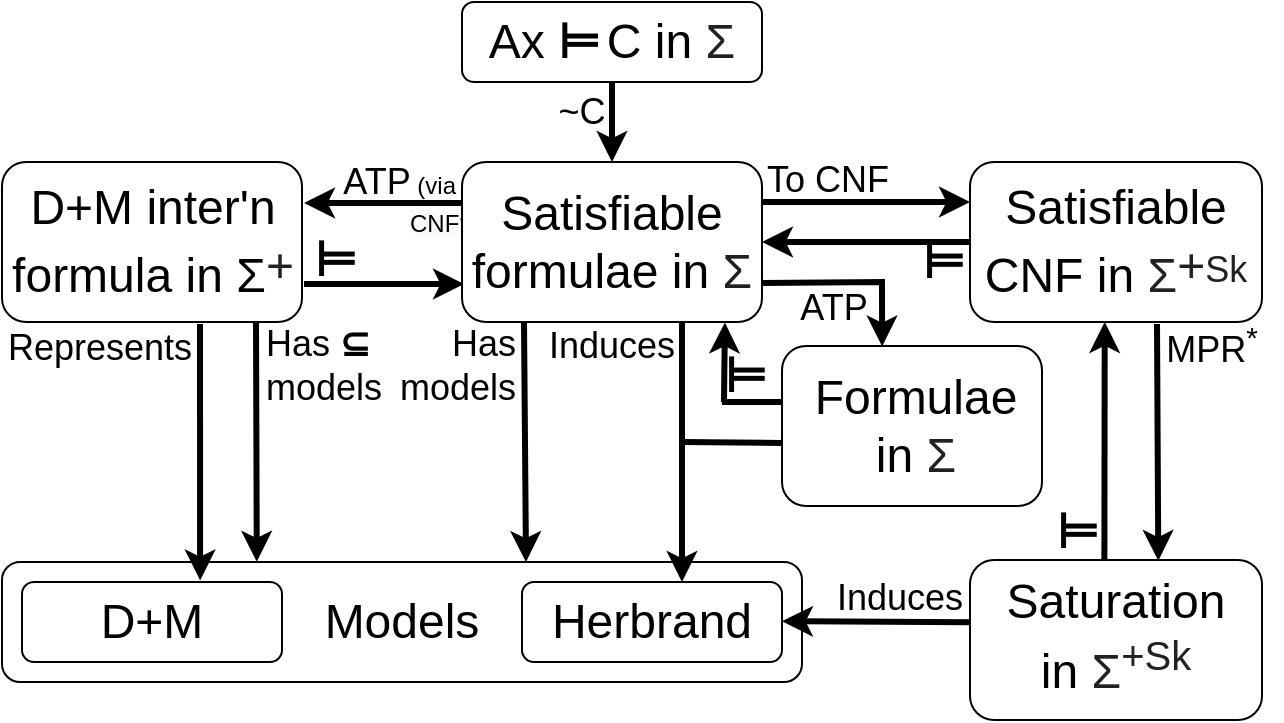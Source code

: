 <mxfile version="22.1.18" type="device">
  <diagram name="Page-1" id="fI80HuzD31ggSRjICT8T">
    <mxGraphModel dx="1114" dy="854" grid="1" gridSize="10" guides="1" tooltips="1" connect="0" arrows="0" fold="1" page="1" pageScale="1" pageWidth="1100" pageHeight="850" math="0" shadow="0">
      <root>
        <mxCell id="0" />
        <mxCell id="1" parent="0" />
        <mxCell id="CB7PObpffi6PR3y4coE4-9" value="" style="endArrow=classic;html=1;rounded=0;strokeWidth=3;exitX=0.5;exitY=1;exitDx=0;exitDy=0;entryX=0.5;entryY=0;entryDx=0;entryDy=0;" parent="1" source="CB7PObpffi6PR3y4coE4-6" target="CB7PObpffi6PR3y4coE4-1" edge="1">
          <mxGeometry width="50" height="50" relative="1" as="geometry">
            <mxPoint x="400" y="460" as="sourcePoint" />
            <mxPoint x="400" y="260" as="targetPoint" />
          </mxGeometry>
        </mxCell>
        <mxCell id="CB7PObpffi6PR3y4coE4-10" value="&lt;font style=&quot;font-size: 18px;&quot;&gt;~C&lt;/font&gt;" style="text;strokeColor=none;align=center;fillColor=none;html=1;verticalAlign=middle;whiteSpace=wrap;rounded=0;" parent="1" vertex="1">
          <mxGeometry x="340" y="200" width="60" height="30" as="geometry" />
        </mxCell>
        <mxCell id="CB7PObpffi6PR3y4coE4-18" value="" style="rounded=1;whiteSpace=wrap;html=1;" parent="1" vertex="1">
          <mxGeometry x="80" y="440" width="400" height="60" as="geometry" />
        </mxCell>
        <mxCell id="CB7PObpffi6PR3y4coE4-20" value="" style="rounded=1;whiteSpace=wrap;html=1;" parent="1" vertex="1">
          <mxGeometry x="340" y="450" width="130" height="40" as="geometry" />
        </mxCell>
        <mxCell id="CB7PObpffi6PR3y4coE4-29" value="&lt;font style=&quot;font-size: 18px;&quot;&gt;ATP&lt;/font&gt;&amp;nbsp;(via" style="text;strokeColor=none;align=right;fillColor=none;html=1;verticalAlign=middle;whiteSpace=wrap;rounded=0;" parent="1" vertex="1">
          <mxGeometry x="209" y="235" width="100" height="30" as="geometry" />
        </mxCell>
        <mxCell id="CB7PObpffi6PR3y4coE4-31" value="" style="endArrow=classic;html=1;rounded=0;strokeWidth=3;entryX=0.167;entryY=-0.083;entryDx=0;entryDy=0;entryPerimeter=0;exitX=0.833;exitY=-0.083;exitDx=0;exitDy=0;exitPerimeter=0;" parent="1" edge="1">
          <mxGeometry width="50" height="50" relative="1" as="geometry">
            <mxPoint x="310.96" y="260.51" as="sourcePoint" />
            <mxPoint x="231.04" y="260.51" as="targetPoint" />
          </mxGeometry>
        </mxCell>
        <mxCell id="CB7PObpffi6PR3y4coE4-32" value="" style="endArrow=classic;html=1;rounded=0;strokeWidth=3;exitX=0.66;exitY=1.013;exitDx=0;exitDy=0;exitPerimeter=0;entryX=0.685;entryY=-0.019;entryDx=0;entryDy=0;entryPerimeter=0;" parent="1" source="CB7PObpffi6PR3y4coE4-25" target="CB7PObpffi6PR3y4coE4-61" edge="1">
          <mxGeometry width="50" height="50" relative="1" as="geometry">
            <mxPoint x="180" y="380" as="sourcePoint" />
            <mxPoint x="180" y="560" as="targetPoint" />
          </mxGeometry>
        </mxCell>
        <mxCell id="CB7PObpffi6PR3y4coE4-33" value="&lt;font style=&quot;font-size: 18px;&quot;&gt;Represents&lt;/font&gt;" style="text;strokeColor=none;align=center;fillColor=none;html=1;verticalAlign=middle;whiteSpace=wrap;rounded=0;" parent="1" vertex="1">
          <mxGeometry x="99" y="318" width="60" height="30" as="geometry" />
        </mxCell>
        <mxCell id="CB7PObpffi6PR3y4coE4-42" value="&lt;font style=&quot;font-size: 24px;&quot;&gt;Herbrand&lt;/font&gt;" style="text;strokeColor=none;align=center;fillColor=none;html=1;verticalAlign=middle;whiteSpace=wrap;rounded=0;" parent="1" vertex="1">
          <mxGeometry x="375" y="455" width="60" height="30" as="geometry" />
        </mxCell>
        <mxCell id="CB7PObpffi6PR3y4coE4-46" value="" style="endArrow=classic;html=1;rounded=0;strokeWidth=3;entryX=0.686;entryY=0.005;entryDx=0;entryDy=0;entryPerimeter=0;" parent="1" edge="1">
          <mxGeometry width="50" height="50" relative="1" as="geometry">
            <mxPoint x="657.5" y="321" as="sourcePoint" />
            <mxPoint x="658.156" y="439.4" as="targetPoint" />
          </mxGeometry>
        </mxCell>
        <mxCell id="CB7PObpffi6PR3y4coE4-47" value="&lt;font style=&quot;font-size: 18px;&quot;&gt;MPR&lt;sup&gt;*&lt;/sup&gt;&lt;/font&gt;" style="text;strokeColor=none;align=center;fillColor=none;html=1;verticalAlign=middle;whiteSpace=wrap;rounded=0;" parent="1" vertex="1">
          <mxGeometry x="650" y="317" width="70" height="30" as="geometry" />
        </mxCell>
        <mxCell id="CB7PObpffi6PR3y4coE4-61" value="" style="rounded=1;whiteSpace=wrap;html=1;" parent="1" vertex="1">
          <mxGeometry x="90" y="450" width="130" height="40" as="geometry" />
        </mxCell>
        <mxCell id="CB7PObpffi6PR3y4coE4-70" value="&lt;font style=&quot;font-size: 24px;&quot;&gt;Models&lt;br&gt;&lt;/font&gt;" style="text;strokeColor=none;align=center;fillColor=none;html=1;verticalAlign=middle;whiteSpace=wrap;rounded=0;" parent="1" vertex="1">
          <mxGeometry x="250" y="455" width="60" height="30" as="geometry" />
        </mxCell>
        <mxCell id="CB7PObpffi6PR3y4coE4-72" value="" style="endArrow=classic;html=1;rounded=0;strokeWidth=3;" parent="1" edge="1">
          <mxGeometry width="50" height="50" relative="1" as="geometry">
            <mxPoint x="420" y="320" as="sourcePoint" />
            <mxPoint x="420" y="450" as="targetPoint" />
          </mxGeometry>
        </mxCell>
        <mxCell id="CB7PObpffi6PR3y4coE4-73" value="&lt;font style=&quot;font-size: 18px;&quot;&gt;Induces&lt;br&gt;&lt;/font&gt;" style="text;strokeColor=none;align=center;fillColor=none;html=1;verticalAlign=middle;whiteSpace=wrap;rounded=0;" parent="1" vertex="1">
          <mxGeometry x="355" y="317" width="60" height="30" as="geometry" />
        </mxCell>
        <mxCell id="CB7PObpffi6PR3y4coE4-75" value="" style="endArrow=classic;html=1;rounded=0;strokeWidth=3;" parent="1" edge="1">
          <mxGeometry width="50" height="50" relative="1" as="geometry">
            <mxPoint x="341" y="320" as="sourcePoint" />
            <mxPoint x="342" y="440" as="targetPoint" />
          </mxGeometry>
        </mxCell>
        <mxCell id="CB7PObpffi6PR3y4coE4-76" value="&lt;font style=&quot;font-size: 18px;&quot;&gt;Has&lt;br&gt;&lt;div style=&quot;&quot;&gt;&lt;span style=&quot;background-color: initial;&quot;&gt;models&lt;/span&gt;&lt;/div&gt;&lt;/font&gt;" style="text;strokeColor=none;align=right;fillColor=none;html=1;verticalAlign=middle;whiteSpace=wrap;rounded=0;" parent="1" vertex="1">
          <mxGeometry x="279" y="327" width="60" height="30" as="geometry" />
        </mxCell>
        <mxCell id="CB7PObpffi6PR3y4coE4-84" value="" style="endArrow=classic;html=1;rounded=0;strokeWidth=3;exitX=0;exitY=0.5;exitDx=0;exitDy=0;" parent="1" source="CB7PObpffi6PR3y4coE4-13" edge="1">
          <mxGeometry width="50" height="50" relative="1" as="geometry">
            <mxPoint x="539.92" y="279.0" as="sourcePoint" />
            <mxPoint x="460" y="280" as="targetPoint" />
          </mxGeometry>
        </mxCell>
        <mxCell id="CB7PObpffi6PR3y4coE4-16" value="" style="endArrow=classic;html=1;rounded=0;strokeWidth=3;entryX=0;entryY=0.25;entryDx=0;entryDy=0;" parent="1" target="CB7PObpffi6PR3y4coE4-13" edge="1">
          <mxGeometry width="50" height="50" relative="1" as="geometry">
            <mxPoint x="460" y="260" as="sourcePoint" />
            <mxPoint x="330" y="390" as="targetPoint" />
          </mxGeometry>
        </mxCell>
        <mxCell id="CB7PObpffi6PR3y4coE4-17" value="&lt;font style=&quot;font-size: 18px;&quot;&gt;To CNF&lt;/font&gt;" style="text;strokeColor=none;align=center;fillColor=none;html=1;verticalAlign=middle;whiteSpace=wrap;rounded=0;" parent="1" vertex="1">
          <mxGeometry x="433" y="234" width="120" height="30" as="geometry" />
        </mxCell>
        <mxCell id="CB7PObpffi6PR3y4coE4-86" value="" style="endArrow=classic;html=1;rounded=0;strokeWidth=3;entryX=0;entryY=0.25;entryDx=0;entryDy=0;" parent="1" edge="1">
          <mxGeometry width="50" height="50" relative="1" as="geometry">
            <mxPoint x="231" y="301" as="sourcePoint" />
            <mxPoint x="311" y="301" as="targetPoint" />
          </mxGeometry>
        </mxCell>
        <mxCell id="CB7PObpffi6PR3y4coE4-87" value="&lt;font style=&quot;&quot;&gt;&lt;b style=&quot;&quot;&gt;&lt;font style=&quot;font-size: 24px;&quot;&gt;⊨&lt;/font&gt;&lt;/b&gt;&lt;/font&gt;" style="text;strokeColor=none;align=center;fillColor=none;html=1;verticalAlign=middle;whiteSpace=wrap;rounded=0;" parent="1" vertex="1">
          <mxGeometry x="225" y="279" width="44" height="20" as="geometry" />
        </mxCell>
        <mxCell id="CB7PObpffi6PR3y4coE4-88" value="&lt;font style=&quot;&quot;&gt;&lt;b style=&quot;&quot;&gt;&lt;font style=&quot;font-size: 24px;&quot;&gt;⊨&lt;/font&gt;&lt;/b&gt;&lt;/font&gt;" style="text;strokeColor=none;align=center;fillColor=none;html=1;verticalAlign=middle;whiteSpace=wrap;rounded=0;" parent="1" vertex="1">
          <mxGeometry x="529" y="280" width="44" height="20" as="geometry" />
        </mxCell>
        <mxCell id="CB7PObpffi6PR3y4coE4-89" value="" style="endArrow=classic;html=1;rounded=0;strokeWidth=3;entryX=0.296;entryY=-0.002;entryDx=0;entryDy=0;entryPerimeter=0;" parent="1" edge="1">
          <mxGeometry width="50" height="50" relative="1" as="geometry">
            <mxPoint x="207" y="320" as="sourcePoint" />
            <mxPoint x="207.4" y="439.88" as="targetPoint" />
          </mxGeometry>
        </mxCell>
        <mxCell id="K1FIQQKk6-DNr-Ojra8Q-1" value="&lt;font style=&quot;font-size: 18px;&quot;&gt;Has&amp;nbsp;&lt;b&gt;⊆&lt;/b&gt;&lt;br&gt;&lt;div style=&quot;&quot;&gt;&lt;span style=&quot;background-color: initial;&quot;&gt;models&lt;/span&gt;&lt;/div&gt;&lt;/font&gt;" style="text;strokeColor=none;align=left;fillColor=none;html=1;verticalAlign=middle;whiteSpace=wrap;rounded=0;" parent="1" vertex="1">
          <mxGeometry x="210" y="327" width="60" height="30" as="geometry" />
        </mxCell>
        <mxCell id="K1FIQQKk6-DNr-Ojra8Q-6" value="" style="endArrow=classic;html=1;rounded=0;strokeWidth=3;exitX=1;exitY=0.756;exitDx=0;exitDy=0;exitPerimeter=0;entryX=0.385;entryY=0.003;entryDx=0;entryDy=0;entryPerimeter=0;" parent="1" source="CB7PObpffi6PR3y4coE4-1" target="K1FIQQKk6-DNr-Ojra8Q-4" edge="1">
          <mxGeometry width="50" height="50" relative="1" as="geometry">
            <mxPoint x="460.0" y="299.0" as="sourcePoint" />
            <mxPoint x="520" y="320" as="targetPoint" />
            <Array as="points">
              <mxPoint x="520" y="300" />
            </Array>
          </mxGeometry>
        </mxCell>
        <mxCell id="K1FIQQKk6-DNr-Ojra8Q-7" value="&lt;span style=&quot;font-size: 18px;&quot;&gt;ATP&lt;/span&gt;" style="text;strokeColor=none;align=center;fillColor=none;html=1;verticalAlign=middle;whiteSpace=wrap;rounded=0;" parent="1" vertex="1">
          <mxGeometry x="461" y="298" width="70" height="30" as="geometry" />
        </mxCell>
        <mxCell id="FL1KGDu1xuXsT2Pl5tJS-5" value="" style="endArrow=classic;html=1;rounded=0;strokeWidth=3;entryX=0.712;entryY=0.02;entryDx=0;entryDy=0;entryPerimeter=0;exitX=0.5;exitY=0;exitDx=0;exitDy=0;" parent="1" edge="1">
          <mxGeometry width="50" height="50" relative="1" as="geometry">
            <mxPoint x="631.2" y="439" as="sourcePoint" />
            <mxPoint x="631.36" y="320" as="targetPoint" />
          </mxGeometry>
        </mxCell>
        <mxCell id="FL1KGDu1xuXsT2Pl5tJS-6" value="&lt;font style=&quot;&quot;&gt;&lt;b style=&quot;&quot;&gt;&lt;font style=&quot;font-size: 24px;&quot;&gt;⊨&lt;/font&gt;&lt;/b&gt;&lt;/font&gt;" style="text;strokeColor=none;align=center;fillColor=none;html=1;verticalAlign=middle;whiteSpace=wrap;rounded=0;" parent="1" vertex="1">
          <mxGeometry x="596" y="415" width="44" height="20" as="geometry" />
        </mxCell>
        <mxCell id="bOXXRR5TiLmGpAaHA2W5-1" value="&lt;span style=&quot;color: rgb(0, 0, 0); font-family: Helvetica; font-size: 12px; font-style: normal; font-variant-ligatures: normal; font-variant-caps: normal; font-weight: 400; letter-spacing: normal; orphans: 2; text-align: right; text-indent: 0px; text-transform: none; widows: 2; word-spacing: 0px; -webkit-text-stroke-width: 0px; background-color: rgb(251, 251, 251); text-decoration-thickness: initial; text-decoration-style: initial; text-decoration-color: initial; float: none; display: inline !important;&quot;&gt;CNF?)&lt;/span&gt;" style="text;whiteSpace=wrap;html=1;" parent="1" vertex="1">
          <mxGeometry x="282" y="257" width="70" height="20" as="geometry" />
        </mxCell>
        <mxCell id="CB7PObpffi6PR3y4coE4-21" value="&lt;font style=&quot;font-size: 24px;&quot;&gt;D+M&lt;/font&gt;" style="text;strokeColor=none;align=center;fillColor=none;html=1;verticalAlign=middle;whiteSpace=wrap;rounded=0;" parent="1" vertex="1">
          <mxGeometry x="125" y="455" width="60" height="30" as="geometry" />
        </mxCell>
        <mxCell id="rJ3Lz98On3bpGiuCmN-c-1" style="edgeStyle=orthogonalEdgeStyle;rounded=0;orthogonalLoop=1;jettySize=auto;html=1;exitX=0.5;exitY=1;exitDx=0;exitDy=0;" parent="1" source="CB7PObpffi6PR3y4coE4-18" target="CB7PObpffi6PR3y4coE4-18" edge="1">
          <mxGeometry relative="1" as="geometry" />
        </mxCell>
        <mxCell id="rJ3Lz98On3bpGiuCmN-c-6" value="" style="endArrow=classic;html=1;rounded=0;strokeWidth=3;entryX=1;entryY=0.75;entryDx=0;entryDy=0;exitX=0.001;exitY=0.389;exitDx=0;exitDy=0;exitPerimeter=0;" parent="1" source="CB7PObpffi6PR3y4coE4-40" edge="1">
          <mxGeometry width="50" height="50" relative="1" as="geometry">
            <mxPoint x="560" y="470" as="sourcePoint" />
            <mxPoint x="470" y="469.58" as="targetPoint" />
            <Array as="points" />
          </mxGeometry>
        </mxCell>
        <mxCell id="rJ3Lz98On3bpGiuCmN-c-8" style="edgeStyle=orthogonalEdgeStyle;rounded=0;orthogonalLoop=1;jettySize=auto;html=1;exitX=0.5;exitY=1;exitDx=0;exitDy=0;" parent="1" source="CB7PObpffi6PR3y4coE4-18" target="CB7PObpffi6PR3y4coE4-18" edge="1">
          <mxGeometry relative="1" as="geometry" />
        </mxCell>
        <mxCell id="rJ3Lz98On3bpGiuCmN-c-9" value="&lt;font style=&quot;font-size: 18px;&quot;&gt;Induces&lt;br&gt;&lt;/font&gt;" style="text;strokeColor=none;align=center;fillColor=none;html=1;verticalAlign=middle;whiteSpace=wrap;rounded=0;" parent="1" vertex="1">
          <mxGeometry x="499" y="443" width="60" height="30" as="geometry" />
        </mxCell>
        <mxCell id="FWbX-QxOHT2yN5r2L-8L-1" value="" style="group" parent="1" vertex="1" connectable="0">
          <mxGeometry x="80" y="240" width="150" height="80" as="geometry" />
        </mxCell>
        <mxCell id="CB7PObpffi6PR3y4coE4-25" value="" style="rounded=1;whiteSpace=wrap;html=1;container=0;" parent="FWbX-QxOHT2yN5r2L-8L-1" vertex="1">
          <mxGeometry width="150" height="80" as="geometry" />
        </mxCell>
        <mxCell id="CB7PObpffi6PR3y4coE4-26" value="&lt;font style=&quot;&quot;&gt;&lt;span style=&quot;font-size: 24px;&quot;&gt;D+M inter&#39;n&lt;/span&gt;&lt;br&gt;&lt;span style=&quot;font-size: 24px;&quot;&gt;formula in Σ&lt;/span&gt;&lt;sup style=&quot;border-color: var(--border-color); color: rgb(32, 33, 34); font-family: sans-serif; text-align: start; background-color: rgb(255, 255, 255);&quot;&gt;&lt;span style=&quot;font-size: 24px;&quot;&gt;+&lt;/span&gt;&lt;/sup&gt;&lt;/font&gt;" style="text;strokeColor=none;align=center;fillColor=none;html=1;verticalAlign=middle;whiteSpace=wrap;rounded=0;container=0;" parent="FWbX-QxOHT2yN5r2L-8L-1" vertex="1">
          <mxGeometry x="2.5" y="25" width="145" height="30" as="geometry" />
        </mxCell>
        <mxCell id="CB7PObpffi6PR3y4coE4-11" value="" style="group" parent="1" vertex="1" connectable="0">
          <mxGeometry x="310" y="240" width="150" height="80" as="geometry" />
        </mxCell>
        <mxCell id="CB7PObpffi6PR3y4coE4-1" value="" style="rounded=1;whiteSpace=wrap;html=1;" parent="CB7PObpffi6PR3y4coE4-11" vertex="1">
          <mxGeometry width="150" height="80" as="geometry" />
        </mxCell>
        <mxCell id="CB7PObpffi6PR3y4coE4-2" value="&lt;font style=&quot;font-size: 24px;&quot;&gt;&lt;font style=&quot;font-size: 24px;&quot;&gt;Satisfiable&lt;br&gt;formulae&amp;nbsp;&lt;/font&gt;&lt;font style=&quot;border-color: var(--border-color); font-size: 24px;&quot;&gt;&lt;font style=&quot;font-size: 24px;&quot;&gt;in&lt;/font&gt;&amp;nbsp;&lt;/font&gt;&lt;span style=&quot;border-color: var(--border-color); color: rgb(32, 33, 34); font-family: sans-serif; text-align: start; background-color: rgb(255, 255, 255);&quot;&gt;&lt;font style=&quot;border-color: var(--border-color); font-size: 24px;&quot;&gt;Σ&lt;/font&gt;&lt;/span&gt;&lt;/font&gt;" style="text;strokeColor=none;align=center;fillColor=none;html=1;verticalAlign=middle;whiteSpace=wrap;rounded=0;" parent="CB7PObpffi6PR3y4coE4-11" vertex="1">
          <mxGeometry x="42.857" y="25" width="64.286" height="30" as="geometry" />
        </mxCell>
        <mxCell id="FWbX-QxOHT2yN5r2L-8L-2" value="" style="group" parent="1" vertex="1" connectable="0">
          <mxGeometry x="310" y="160" width="150" height="40" as="geometry" />
        </mxCell>
        <mxCell id="CB7PObpffi6PR3y4coE4-6" value="" style="rounded=1;whiteSpace=wrap;html=1;" parent="FWbX-QxOHT2yN5r2L-8L-2" vertex="1">
          <mxGeometry width="150" height="40" as="geometry" />
        </mxCell>
        <mxCell id="CB7PObpffi6PR3y4coE4-7" value="&lt;font style=&quot;&quot;&gt;&lt;span style=&quot;font-size: 24px;&quot;&gt;Ax&amp;nbsp;&lt;/span&gt;&lt;b style=&quot;&quot;&gt;&lt;font style=&quot;font-size: 24px;&quot;&gt;⊨&lt;/font&gt;&lt;/b&gt; &lt;span style=&quot;font-size: 24px;&quot;&gt;C in&amp;nbsp;&lt;/span&gt;&lt;/font&gt;&lt;span style=&quot;color: rgb(32, 33, 34); font-family: sans-serif; text-align: start; background-color: rgb(255, 255, 255);&quot;&gt;&lt;font style=&quot;font-size: 24px;&quot;&gt;Σ&lt;/font&gt;&lt;/span&gt;" style="text;strokeColor=none;align=center;fillColor=none;html=1;verticalAlign=middle;whiteSpace=wrap;rounded=0;" parent="FWbX-QxOHT2yN5r2L-8L-2" vertex="1">
          <mxGeometry x="3" y="5" width="144" height="30" as="geometry" />
        </mxCell>
        <mxCell id="FWbX-QxOHT2yN5r2L-8L-3" value="" style="group" parent="1" vertex="1" connectable="0">
          <mxGeometry x="564" y="240" width="146" height="80" as="geometry" />
        </mxCell>
        <mxCell id="CB7PObpffi6PR3y4coE4-13" value="" style="rounded=1;whiteSpace=wrap;html=1;" parent="FWbX-QxOHT2yN5r2L-8L-3" vertex="1">
          <mxGeometry width="146" height="80" as="geometry" />
        </mxCell>
        <mxCell id="CB7PObpffi6PR3y4coE4-14" value="&lt;font style=&quot;&quot;&gt;&lt;font style=&quot;font-size: 24px;&quot;&gt;Satisfiable&lt;br&gt;CNF&amp;nbsp;&lt;/font&gt;&lt;font style=&quot;font-size: 24px; border-color: var(--border-color);&quot;&gt;&lt;font style=&quot;font-size: 24px;&quot;&gt;in&lt;/font&gt;&amp;nbsp;&lt;/font&gt;&lt;span style=&quot;border-color: var(--border-color); color: rgb(32, 33, 34); font-family: sans-serif; text-align: start; background-color: rgb(255, 255, 255);&quot;&gt;&lt;font style=&quot;border-color: var(--border-color);&quot;&gt;&lt;span style=&quot;font-size: 24px;&quot;&gt;Σ&lt;/span&gt;&lt;sup style=&quot;&quot;&gt;&lt;span style=&quot;font-size: 24px;&quot;&gt;+&lt;/span&gt;&lt;font style=&quot;font-size: 18px;&quot;&gt;Sk&lt;/font&gt;&lt;/sup&gt;&lt;br&gt;&lt;/font&gt;&lt;/span&gt;&lt;/font&gt;" style="text;strokeColor=none;align=center;fillColor=none;html=1;verticalAlign=middle;whiteSpace=wrap;rounded=0;" parent="FWbX-QxOHT2yN5r2L-8L-3" vertex="1">
          <mxGeometry x="43" y="25" width="60" height="30" as="geometry" />
        </mxCell>
        <mxCell id="FWbX-QxOHT2yN5r2L-8L-4" value="" style="group" parent="1" vertex="1" connectable="0">
          <mxGeometry x="564" y="439" width="146" height="80" as="geometry" />
        </mxCell>
        <mxCell id="CB7PObpffi6PR3y4coE4-40" value="" style="rounded=1;whiteSpace=wrap;html=1;container=0;" parent="FWbX-QxOHT2yN5r2L-8L-4" vertex="1">
          <mxGeometry width="146" height="80" as="geometry" />
        </mxCell>
        <mxCell id="CB7PObpffi6PR3y4coE4-41" value="&lt;font style=&quot;font-size: 24px;&quot;&gt;&lt;font style=&quot;font-size: 24px;&quot;&gt;Saturation&lt;br&gt;&lt;/font&gt;&lt;font style=&quot;border-color: var(--border-color); font-size: 24px;&quot;&gt;&lt;font style=&quot;font-size: 24px;&quot;&gt;in&lt;/font&gt;&amp;nbsp;&lt;/font&gt;&lt;span style=&quot;border-color: var(--border-color); color: rgb(32, 33, 34); font-family: sans-serif; text-align: start; background-color: rgb(255, 255, 255);&quot;&gt;&lt;font style=&quot;border-color: var(--border-color); font-size: 24px;&quot;&gt;Σ&lt;sup&gt;+Sk&lt;/sup&gt;&lt;br&gt;&lt;/font&gt;&lt;/span&gt;&lt;/font&gt;" style="text;strokeColor=none;align=center;fillColor=none;html=1;verticalAlign=middle;whiteSpace=wrap;rounded=0;container=0;" parent="FWbX-QxOHT2yN5r2L-8L-4" vertex="1">
          <mxGeometry x="43" y="25" width="60" height="25" as="geometry" />
        </mxCell>
        <mxCell id="FWbX-QxOHT2yN5r2L-8L-6" value="" style="endArrow=none;html=1;rounded=0;strokeWidth=3;entryX=0;entryY=0.606;entryDx=0;entryDy=0;entryPerimeter=0;" parent="1" edge="1" target="K1FIQQKk6-DNr-Ojra8Q-4">
          <mxGeometry width="50" height="50" relative="1" as="geometry">
            <mxPoint x="420" y="380" as="sourcePoint" />
            <mxPoint x="760" y="380" as="targetPoint" />
          </mxGeometry>
        </mxCell>
        <mxCell id="FWbX-QxOHT2yN5r2L-8L-7" value="" style="endArrow=none;html=1;rounded=0;strokeWidth=3;entryX=0;entryY=0.35;entryDx=0;entryDy=0;entryPerimeter=0;" parent="1" edge="1" target="K1FIQQKk6-DNr-Ojra8Q-4">
          <mxGeometry width="50" height="50" relative="1" as="geometry">
            <mxPoint x="440" y="360" as="sourcePoint" />
            <mxPoint x="810" y="360" as="targetPoint" />
          </mxGeometry>
        </mxCell>
        <mxCell id="FWbX-QxOHT2yN5r2L-8L-8" value="" style="endArrow=classic;html=1;rounded=0;strokeWidth=3;entryX=0.863;entryY=1.003;entryDx=0;entryDy=0;entryPerimeter=0;" parent="1" edge="1">
          <mxGeometry width="50" height="50" relative="1" as="geometry">
            <mxPoint x="441" y="360" as="sourcePoint" />
            <mxPoint x="441.45" y="320.24" as="targetPoint" />
          </mxGeometry>
        </mxCell>
        <mxCell id="FWbX-QxOHT2yN5r2L-8L-9" value="&lt;font style=&quot;&quot;&gt;&lt;b style=&quot;&quot;&gt;&lt;font style=&quot;font-size: 24px;&quot;&gt;⊨&lt;/font&gt;&lt;/b&gt;&lt;/font&gt;" style="text;strokeColor=none;align=center;fillColor=none;html=1;verticalAlign=middle;whiteSpace=wrap;rounded=0;" parent="1" vertex="1">
          <mxGeometry x="430" y="337" width="44" height="20" as="geometry" />
        </mxCell>
        <mxCell id="K1FIQQKk6-DNr-Ojra8Q-4" value="" style="rounded=1;whiteSpace=wrap;html=1;container=1;" parent="1" vertex="1">
          <mxGeometry x="470" y="332" width="130" height="80" as="geometry" />
        </mxCell>
        <mxCell id="K1FIQQKk6-DNr-Ojra8Q-5" value="&lt;font style=&quot;font-size: 24px;&quot;&gt;&lt;font style=&quot;font-size: 24px;&quot;&gt;Formulae&lt;br&gt;&lt;/font&gt;&lt;font style=&quot;border-color: var(--border-color); font-size: 24px;&quot;&gt;&lt;font style=&quot;font-size: 24px;&quot;&gt;in&lt;/font&gt;&amp;nbsp;&lt;/font&gt;&lt;span style=&quot;border-color: var(--border-color); color: rgb(32, 33, 34); font-family: sans-serif; text-align: start; background-color: rgb(255, 255, 255);&quot;&gt;&lt;font style=&quot;border-color: var(--border-color); font-size: 24px;&quot;&gt;Σ&lt;/font&gt;&lt;/span&gt;&lt;/font&gt;" style="text;strokeColor=none;align=center;fillColor=none;html=1;verticalAlign=middle;whiteSpace=wrap;rounded=0;" parent="1" vertex="1">
          <mxGeometry x="507" y="357" width="60" height="30" as="geometry" />
        </mxCell>
      </root>
    </mxGraphModel>
  </diagram>
</mxfile>
